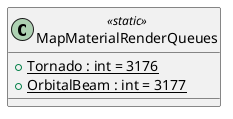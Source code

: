 @startuml
class MapMaterialRenderQueues <<static>> {
    + {static} Tornado : int = 3176
    + {static} OrbitalBeam : int = 3177
}
@enduml
